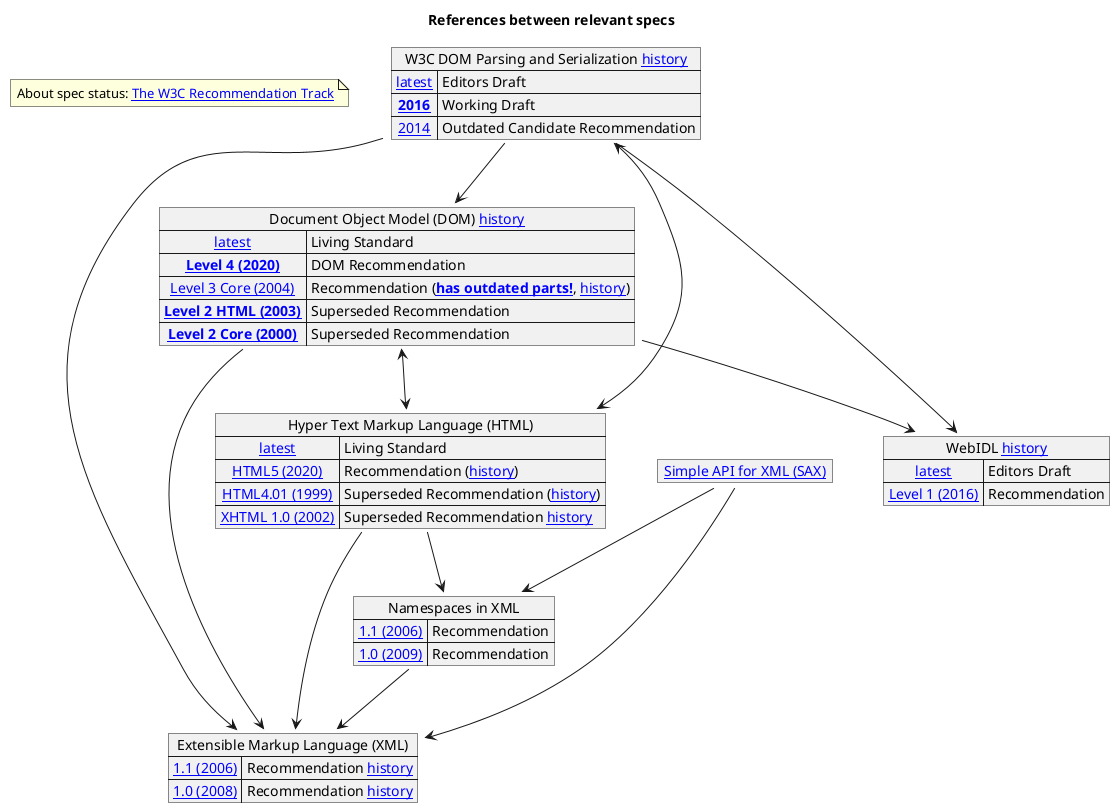 @startuml
'https://plantuml.com/object-diagram
'to update the SVG after changing this file run
'docs/puml.sh

title "References between relevant specs"

note "About spec status: [[https://www.w3.org/2020/Process-20200915/#rec-track The W3C Recommendation Track]]" as status

map "W3C DOM Parsing and Serialization [[https://www.w3.org/standards/history/DOM-Parsing history]]" as DOMParsing {
  [[https://w3c.github.io/DOM-Parsing/ latest]] => Editors Draft
  **[[https://www.w3.org/TR/2016/WD-DOM-Parsing-20160517/ 2016]]** => Working Draft
  [[https://www.w3.org/TR/2014/CR-DOM-Parsing-20140617/ 2014]] => Outdated Candidate Recommendation
}

map "Document Object Model (DOM) [[https://www.w3.org/standards/history/dom history]]" as DOM {
  [[https://dom.spec.whatwg.org/ latest]] => Living Standard
  **[[https://dom.spec.whatwg.org/review-drafts/2019-06/ Level 4 (2020)]]** => DOM Recommendation
  [[https://www.w3.org/TR/DOM-Level-3-Core/ Level 3 Core (2004)]] => Recommendation (**[[https://dom.spec.whatwg.org/#historical has outdated parts!]]**, [[https://www.w3.org/standards/history/DOM-Level-3-Core history]])
  **[[https://www.w3.org/TR/DOM-Level-2-HTML/ Level 2 HTML (2003)]]** => Superseded Recommendation
  **[[https://www.w3.org/TR/DOM-Level-2-Core/ Level 2 Core (2000)]]** => Superseded Recommendation
}

map "Hyper Text Markup Language (HTML)" as HTML {
  [[https://html.spec.whatwg.org/ latest]] => Living Standard
  [[https://html.spec.whatwg.org/review-drafts/2020-01/ HTML5 (2020)]] => Recommendation ([[https://www.w3.org/standards/history/html history]])
  [[https://www.w3.org/TR/html401/ HTML4.01 (1999)]] => Recommendation ([[https://www.w3.org/standards/history/html401 history]])
  [[https://www.w3.org/TR/html401/ HTML4.01 (1999)]] => Superseded Recommendation ([[https://www.w3.org/standards/history/html401 history]])
  [[https://www.w3.org/TR/xhtml1/ XHTML 1.0 (2002)]] => Superseded Recommendation [[https://www.w3.org/standards/history/xhtml1 history]]
  [[https://www.w3.org/TR/xhtml1/ XHTML 1.0 (2002)]] => Superseded Recommendation [[https://www.w3.org/standards/history/xhtml1 history]]

}

map "Extensible Markup Language (XML)" as XML {
  [[https://www.w3.org/TR/xml11/ 1.1 (2006)]] => Recommendation [[https://www.w3.org/standards/history/xml11 history]]
  [[https://www.w3.org/TR/xml/ 1.0 (2008)]] => Recommendation [[https://www.w3.org/standards/history/xml history]]
}

map "Namespaces in XML" as XMLNS {
  [[https://www.w3.org/TR/xml-names11/ 1.1 (2006)]] => Recommendation
  [[https://www.w3.org/TR/REC-xml-names/ 1.0 (2009)]] => Recommendation
}

map "WebIDL [[https://www.w3.org/standards/history/WebIDL-1 history]]" as WebIDL {
  [[https://heycam.github.io/webidl/ latest]] => Editors Draft
  [[https://www.w3.org/TR/WebIDL-1/ Level 1 (2016)]] => Recommendation
}

map "[[http://www.saxproject.org/ Simple API for XML (SAX)]]" as SAX {

}

DOM <--> HTML
DOM --> WebIDL
DOM --> XML

DOMParsing --> DOM
DOMParsing <--> HTML
DOMParsing --> XML
DOMParsing --> WebIDL

HTML --> XML
HTML --> XMLNS

SAX --> XML
SAX --> XMLNS

XMLNS --> XML



@enduml
